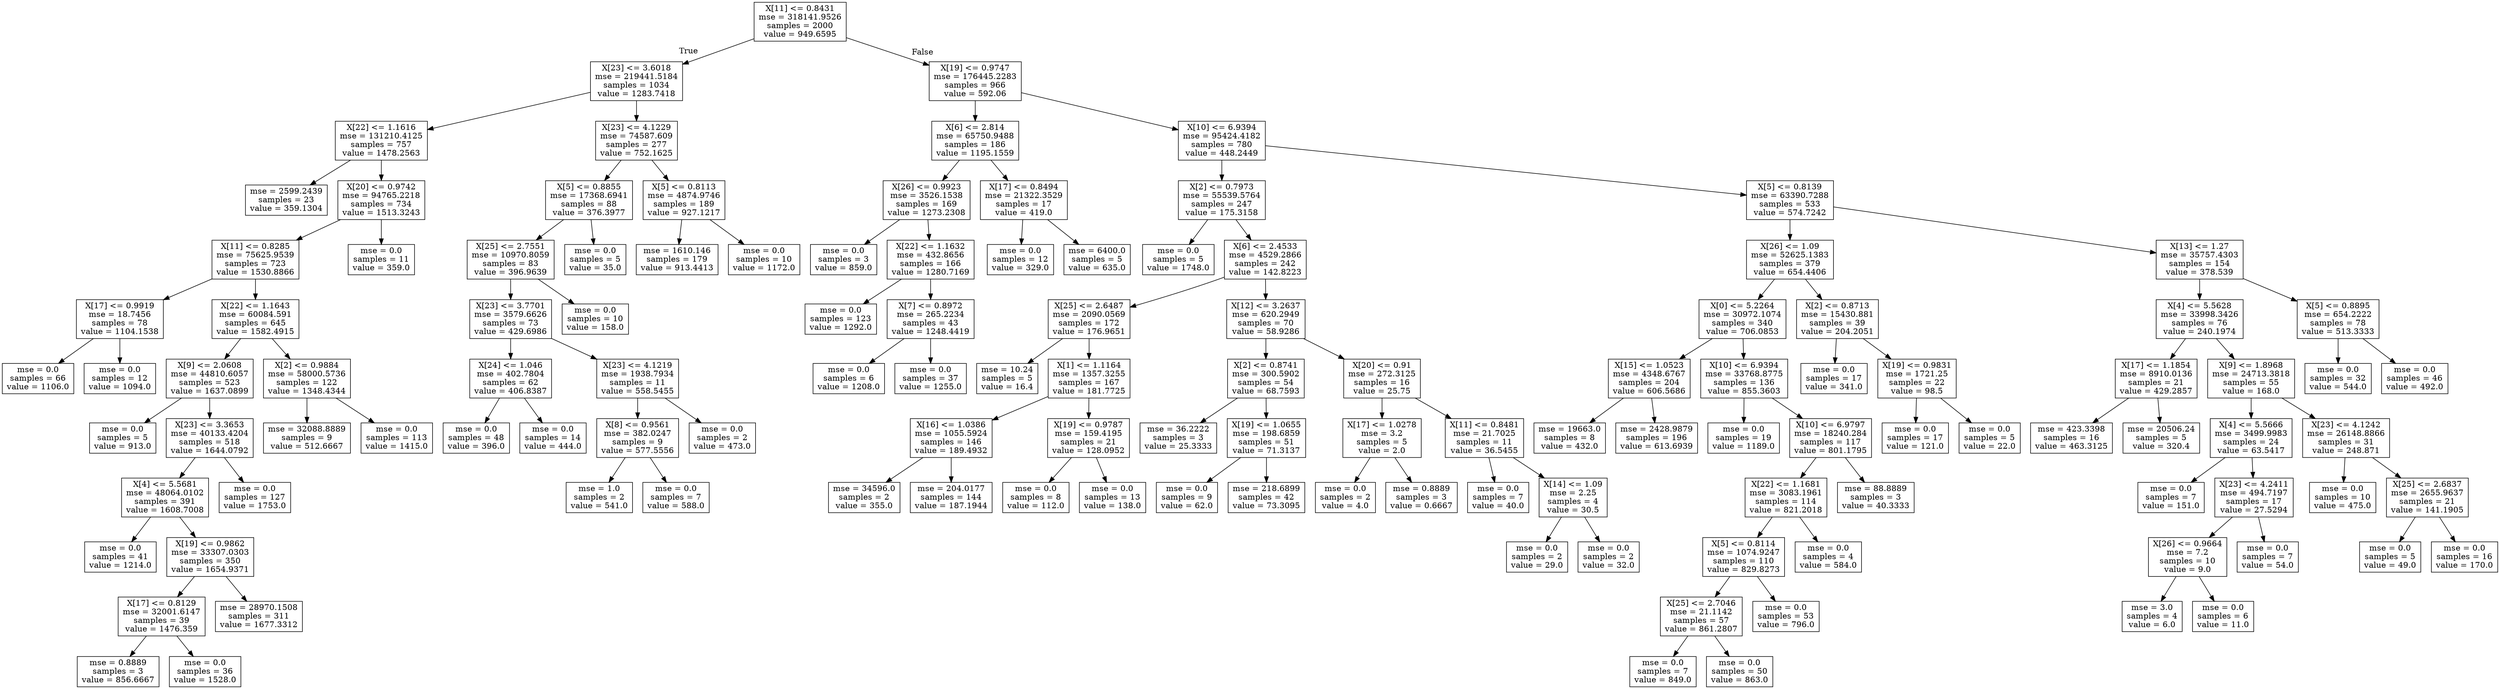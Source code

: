 digraph Tree {
node [shape=box] ;
0 [label="X[11] <= 0.8431\nmse = 318141.9526\nsamples = 2000\nvalue = 949.6595"] ;
1 [label="X[23] <= 3.6018\nmse = 219441.5184\nsamples = 1034\nvalue = 1283.7418"] ;
0 -> 1 [labeldistance=2.5, labelangle=45, headlabel="True"] ;
2 [label="X[22] <= 1.1616\nmse = 131210.4125\nsamples = 757\nvalue = 1478.2563"] ;
1 -> 2 ;
3 [label="mse = 2599.2439\nsamples = 23\nvalue = 359.1304"] ;
2 -> 3 ;
4 [label="X[20] <= 0.9742\nmse = 94765.2218\nsamples = 734\nvalue = 1513.3243"] ;
2 -> 4 ;
5 [label="X[11] <= 0.8285\nmse = 75625.9539\nsamples = 723\nvalue = 1530.8866"] ;
4 -> 5 ;
6 [label="X[17] <= 0.9919\nmse = 18.7456\nsamples = 78\nvalue = 1104.1538"] ;
5 -> 6 ;
7 [label="mse = 0.0\nsamples = 66\nvalue = 1106.0"] ;
6 -> 7 ;
8 [label="mse = 0.0\nsamples = 12\nvalue = 1094.0"] ;
6 -> 8 ;
9 [label="X[22] <= 1.1643\nmse = 60084.591\nsamples = 645\nvalue = 1582.4915"] ;
5 -> 9 ;
10 [label="X[9] <= 2.0608\nmse = 44810.6057\nsamples = 523\nvalue = 1637.0899"] ;
9 -> 10 ;
11 [label="mse = 0.0\nsamples = 5\nvalue = 913.0"] ;
10 -> 11 ;
12 [label="X[23] <= 3.3653\nmse = 40133.4204\nsamples = 518\nvalue = 1644.0792"] ;
10 -> 12 ;
13 [label="X[4] <= 5.5681\nmse = 48064.0102\nsamples = 391\nvalue = 1608.7008"] ;
12 -> 13 ;
14 [label="mse = 0.0\nsamples = 41\nvalue = 1214.0"] ;
13 -> 14 ;
15 [label="X[19] <= 0.9862\nmse = 33307.0303\nsamples = 350\nvalue = 1654.9371"] ;
13 -> 15 ;
16 [label="X[17] <= 0.8129\nmse = 32001.6147\nsamples = 39\nvalue = 1476.359"] ;
15 -> 16 ;
17 [label="mse = 0.8889\nsamples = 3\nvalue = 856.6667"] ;
16 -> 17 ;
18 [label="mse = 0.0\nsamples = 36\nvalue = 1528.0"] ;
16 -> 18 ;
19 [label="mse = 28970.1508\nsamples = 311\nvalue = 1677.3312"] ;
15 -> 19 ;
20 [label="mse = 0.0\nsamples = 127\nvalue = 1753.0"] ;
12 -> 20 ;
21 [label="X[2] <= 0.9884\nmse = 58000.5736\nsamples = 122\nvalue = 1348.4344"] ;
9 -> 21 ;
22 [label="mse = 32088.8889\nsamples = 9\nvalue = 512.6667"] ;
21 -> 22 ;
23 [label="mse = 0.0\nsamples = 113\nvalue = 1415.0"] ;
21 -> 23 ;
24 [label="mse = 0.0\nsamples = 11\nvalue = 359.0"] ;
4 -> 24 ;
25 [label="X[23] <= 4.1229\nmse = 74587.609\nsamples = 277\nvalue = 752.1625"] ;
1 -> 25 ;
26 [label="X[5] <= 0.8855\nmse = 17368.6941\nsamples = 88\nvalue = 376.3977"] ;
25 -> 26 ;
27 [label="X[25] <= 2.7551\nmse = 10970.8059\nsamples = 83\nvalue = 396.9639"] ;
26 -> 27 ;
28 [label="X[23] <= 3.7701\nmse = 3579.6626\nsamples = 73\nvalue = 429.6986"] ;
27 -> 28 ;
29 [label="X[24] <= 1.046\nmse = 402.7804\nsamples = 62\nvalue = 406.8387"] ;
28 -> 29 ;
30 [label="mse = 0.0\nsamples = 48\nvalue = 396.0"] ;
29 -> 30 ;
31 [label="mse = 0.0\nsamples = 14\nvalue = 444.0"] ;
29 -> 31 ;
32 [label="X[23] <= 4.1219\nmse = 1938.7934\nsamples = 11\nvalue = 558.5455"] ;
28 -> 32 ;
33 [label="X[8] <= 0.9561\nmse = 382.0247\nsamples = 9\nvalue = 577.5556"] ;
32 -> 33 ;
34 [label="mse = 1.0\nsamples = 2\nvalue = 541.0"] ;
33 -> 34 ;
35 [label="mse = 0.0\nsamples = 7\nvalue = 588.0"] ;
33 -> 35 ;
36 [label="mse = 0.0\nsamples = 2\nvalue = 473.0"] ;
32 -> 36 ;
37 [label="mse = 0.0\nsamples = 10\nvalue = 158.0"] ;
27 -> 37 ;
38 [label="mse = 0.0\nsamples = 5\nvalue = 35.0"] ;
26 -> 38 ;
39 [label="X[5] <= 0.8113\nmse = 4874.9746\nsamples = 189\nvalue = 927.1217"] ;
25 -> 39 ;
40 [label="mse = 1610.146\nsamples = 179\nvalue = 913.4413"] ;
39 -> 40 ;
41 [label="mse = 0.0\nsamples = 10\nvalue = 1172.0"] ;
39 -> 41 ;
42 [label="X[19] <= 0.9747\nmse = 176445.2283\nsamples = 966\nvalue = 592.06"] ;
0 -> 42 [labeldistance=2.5, labelangle=-45, headlabel="False"] ;
43 [label="X[6] <= 2.814\nmse = 65750.9488\nsamples = 186\nvalue = 1195.1559"] ;
42 -> 43 ;
44 [label="X[26] <= 0.9923\nmse = 3526.1538\nsamples = 169\nvalue = 1273.2308"] ;
43 -> 44 ;
45 [label="mse = 0.0\nsamples = 3\nvalue = 859.0"] ;
44 -> 45 ;
46 [label="X[22] <= 1.1632\nmse = 432.8656\nsamples = 166\nvalue = 1280.7169"] ;
44 -> 46 ;
47 [label="mse = 0.0\nsamples = 123\nvalue = 1292.0"] ;
46 -> 47 ;
48 [label="X[7] <= 0.8972\nmse = 265.2234\nsamples = 43\nvalue = 1248.4419"] ;
46 -> 48 ;
49 [label="mse = 0.0\nsamples = 6\nvalue = 1208.0"] ;
48 -> 49 ;
50 [label="mse = 0.0\nsamples = 37\nvalue = 1255.0"] ;
48 -> 50 ;
51 [label="X[17] <= 0.8494\nmse = 21322.3529\nsamples = 17\nvalue = 419.0"] ;
43 -> 51 ;
52 [label="mse = 0.0\nsamples = 12\nvalue = 329.0"] ;
51 -> 52 ;
53 [label="mse = 6400.0\nsamples = 5\nvalue = 635.0"] ;
51 -> 53 ;
54 [label="X[10] <= 6.9394\nmse = 95424.4182\nsamples = 780\nvalue = 448.2449"] ;
42 -> 54 ;
55 [label="X[2] <= 0.7973\nmse = 55539.5764\nsamples = 247\nvalue = 175.3158"] ;
54 -> 55 ;
56 [label="mse = 0.0\nsamples = 5\nvalue = 1748.0"] ;
55 -> 56 ;
57 [label="X[6] <= 2.4533\nmse = 4529.2866\nsamples = 242\nvalue = 142.8223"] ;
55 -> 57 ;
58 [label="X[25] <= 2.6487\nmse = 2090.0569\nsamples = 172\nvalue = 176.9651"] ;
57 -> 58 ;
59 [label="mse = 10.24\nsamples = 5\nvalue = 16.4"] ;
58 -> 59 ;
60 [label="X[1] <= 1.1164\nmse = 1357.3255\nsamples = 167\nvalue = 181.7725"] ;
58 -> 60 ;
61 [label="X[16] <= 1.0386\nmse = 1055.5924\nsamples = 146\nvalue = 189.4932"] ;
60 -> 61 ;
62 [label="mse = 34596.0\nsamples = 2\nvalue = 355.0"] ;
61 -> 62 ;
63 [label="mse = 204.0177\nsamples = 144\nvalue = 187.1944"] ;
61 -> 63 ;
64 [label="X[19] <= 0.9787\nmse = 159.4195\nsamples = 21\nvalue = 128.0952"] ;
60 -> 64 ;
65 [label="mse = 0.0\nsamples = 8\nvalue = 112.0"] ;
64 -> 65 ;
66 [label="mse = 0.0\nsamples = 13\nvalue = 138.0"] ;
64 -> 66 ;
67 [label="X[12] <= 3.2637\nmse = 620.2949\nsamples = 70\nvalue = 58.9286"] ;
57 -> 67 ;
68 [label="X[2] <= 0.8741\nmse = 300.5902\nsamples = 54\nvalue = 68.7593"] ;
67 -> 68 ;
69 [label="mse = 36.2222\nsamples = 3\nvalue = 25.3333"] ;
68 -> 69 ;
70 [label="X[19] <= 1.0655\nmse = 198.6859\nsamples = 51\nvalue = 71.3137"] ;
68 -> 70 ;
71 [label="mse = 0.0\nsamples = 9\nvalue = 62.0"] ;
70 -> 71 ;
72 [label="mse = 218.6899\nsamples = 42\nvalue = 73.3095"] ;
70 -> 72 ;
73 [label="X[20] <= 0.91\nmse = 272.3125\nsamples = 16\nvalue = 25.75"] ;
67 -> 73 ;
74 [label="X[17] <= 1.0278\nmse = 3.2\nsamples = 5\nvalue = 2.0"] ;
73 -> 74 ;
75 [label="mse = 0.0\nsamples = 2\nvalue = 4.0"] ;
74 -> 75 ;
76 [label="mse = 0.8889\nsamples = 3\nvalue = 0.6667"] ;
74 -> 76 ;
77 [label="X[11] <= 0.8481\nmse = 21.7025\nsamples = 11\nvalue = 36.5455"] ;
73 -> 77 ;
78 [label="mse = 0.0\nsamples = 7\nvalue = 40.0"] ;
77 -> 78 ;
79 [label="X[14] <= 1.09\nmse = 2.25\nsamples = 4\nvalue = 30.5"] ;
77 -> 79 ;
80 [label="mse = 0.0\nsamples = 2\nvalue = 29.0"] ;
79 -> 80 ;
81 [label="mse = 0.0\nsamples = 2\nvalue = 32.0"] ;
79 -> 81 ;
82 [label="X[5] <= 0.8139\nmse = 63390.7288\nsamples = 533\nvalue = 574.7242"] ;
54 -> 82 ;
83 [label="X[26] <= 1.09\nmse = 52625.1383\nsamples = 379\nvalue = 654.4406"] ;
82 -> 83 ;
84 [label="X[0] <= 5.2264\nmse = 30972.1074\nsamples = 340\nvalue = 706.0853"] ;
83 -> 84 ;
85 [label="X[15] <= 1.0523\nmse = 4348.6767\nsamples = 204\nvalue = 606.5686"] ;
84 -> 85 ;
86 [label="mse = 19663.0\nsamples = 8\nvalue = 432.0"] ;
85 -> 86 ;
87 [label="mse = 2428.9879\nsamples = 196\nvalue = 613.6939"] ;
85 -> 87 ;
88 [label="X[10] <= 6.9394\nmse = 33768.8775\nsamples = 136\nvalue = 855.3603"] ;
84 -> 88 ;
89 [label="mse = 0.0\nsamples = 19\nvalue = 1189.0"] ;
88 -> 89 ;
90 [label="X[10] <= 6.9797\nmse = 18240.284\nsamples = 117\nvalue = 801.1795"] ;
88 -> 90 ;
91 [label="X[22] <= 1.1681\nmse = 3083.1961\nsamples = 114\nvalue = 821.2018"] ;
90 -> 91 ;
92 [label="X[5] <= 0.8114\nmse = 1074.9247\nsamples = 110\nvalue = 829.8273"] ;
91 -> 92 ;
93 [label="X[25] <= 2.7046\nmse = 21.1142\nsamples = 57\nvalue = 861.2807"] ;
92 -> 93 ;
94 [label="mse = 0.0\nsamples = 7\nvalue = 849.0"] ;
93 -> 94 ;
95 [label="mse = 0.0\nsamples = 50\nvalue = 863.0"] ;
93 -> 95 ;
96 [label="mse = 0.0\nsamples = 53\nvalue = 796.0"] ;
92 -> 96 ;
97 [label="mse = 0.0\nsamples = 4\nvalue = 584.0"] ;
91 -> 97 ;
98 [label="mse = 88.8889\nsamples = 3\nvalue = 40.3333"] ;
90 -> 98 ;
99 [label="X[2] <= 0.8713\nmse = 15430.881\nsamples = 39\nvalue = 204.2051"] ;
83 -> 99 ;
100 [label="mse = 0.0\nsamples = 17\nvalue = 341.0"] ;
99 -> 100 ;
101 [label="X[19] <= 0.9831\nmse = 1721.25\nsamples = 22\nvalue = 98.5"] ;
99 -> 101 ;
102 [label="mse = 0.0\nsamples = 17\nvalue = 121.0"] ;
101 -> 102 ;
103 [label="mse = 0.0\nsamples = 5\nvalue = 22.0"] ;
101 -> 103 ;
104 [label="X[13] <= 1.27\nmse = 35757.4303\nsamples = 154\nvalue = 378.539"] ;
82 -> 104 ;
105 [label="X[4] <= 5.5628\nmse = 33998.3426\nsamples = 76\nvalue = 240.1974"] ;
104 -> 105 ;
106 [label="X[17] <= 1.1854\nmse = 8910.0136\nsamples = 21\nvalue = 429.2857"] ;
105 -> 106 ;
107 [label="mse = 423.3398\nsamples = 16\nvalue = 463.3125"] ;
106 -> 107 ;
108 [label="mse = 20506.24\nsamples = 5\nvalue = 320.4"] ;
106 -> 108 ;
109 [label="X[9] <= 1.8968\nmse = 24713.3818\nsamples = 55\nvalue = 168.0"] ;
105 -> 109 ;
110 [label="X[4] <= 5.5666\nmse = 3499.9983\nsamples = 24\nvalue = 63.5417"] ;
109 -> 110 ;
111 [label="mse = 0.0\nsamples = 7\nvalue = 151.0"] ;
110 -> 111 ;
112 [label="X[23] <= 4.2411\nmse = 494.7197\nsamples = 17\nvalue = 27.5294"] ;
110 -> 112 ;
113 [label="X[26] <= 0.9664\nmse = 7.2\nsamples = 10\nvalue = 9.0"] ;
112 -> 113 ;
114 [label="mse = 3.0\nsamples = 4\nvalue = 6.0"] ;
113 -> 114 ;
115 [label="mse = 0.0\nsamples = 6\nvalue = 11.0"] ;
113 -> 115 ;
116 [label="mse = 0.0\nsamples = 7\nvalue = 54.0"] ;
112 -> 116 ;
117 [label="X[23] <= 4.1242\nmse = 26148.8866\nsamples = 31\nvalue = 248.871"] ;
109 -> 117 ;
118 [label="mse = 0.0\nsamples = 10\nvalue = 475.0"] ;
117 -> 118 ;
119 [label="X[25] <= 2.6837\nmse = 2655.9637\nsamples = 21\nvalue = 141.1905"] ;
117 -> 119 ;
120 [label="mse = 0.0\nsamples = 5\nvalue = 49.0"] ;
119 -> 120 ;
121 [label="mse = 0.0\nsamples = 16\nvalue = 170.0"] ;
119 -> 121 ;
122 [label="X[5] <= 0.8895\nmse = 654.2222\nsamples = 78\nvalue = 513.3333"] ;
104 -> 122 ;
123 [label="mse = 0.0\nsamples = 32\nvalue = 544.0"] ;
122 -> 123 ;
124 [label="mse = 0.0\nsamples = 46\nvalue = 492.0"] ;
122 -> 124 ;
}